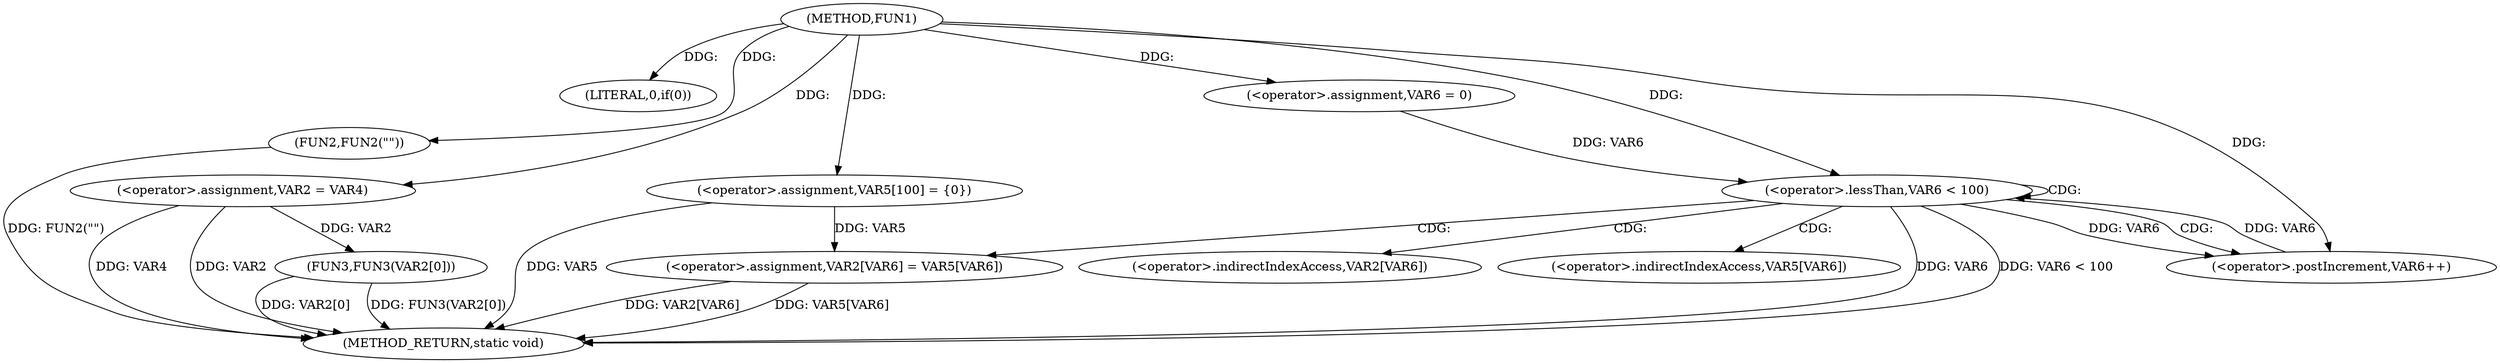 digraph FUN1 {  
"1000100" [label = "(METHOD,FUN1)" ]
"1000142" [label = "(METHOD_RETURN,static void)" ]
"1000106" [label = "(LITERAL,0,if(0))" ]
"1000108" [label = "(FUN2,FUN2(\"\"))" ]
"1000112" [label = "(<operator>.assignment,VAR2 = VAR4)" ]
"1000117" [label = "(<operator>.assignment,VAR5[100] = {0})" ]
"1000122" [label = "(<operator>.assignment,VAR6 = 0)" ]
"1000125" [label = "(<operator>.lessThan,VAR6 < 100)" ]
"1000128" [label = "(<operator>.postIncrement,VAR6++)" ]
"1000131" [label = "(<operator>.assignment,VAR2[VAR6] = VAR5[VAR6])" ]
"1000138" [label = "(FUN3,FUN3(VAR2[0]))" ]
"1000132" [label = "(<operator>.indirectIndexAccess,VAR2[VAR6])" ]
"1000135" [label = "(<operator>.indirectIndexAccess,VAR5[VAR6])" ]
  "1000125" -> "1000142"  [ label = "DDG: VAR6"] 
  "1000125" -> "1000142"  [ label = "DDG: VAR6 < 100"] 
  "1000108" -> "1000142"  [ label = "DDG: FUN2(\"\")"] 
  "1000112" -> "1000142"  [ label = "DDG: VAR4"] 
  "1000117" -> "1000142"  [ label = "DDG: VAR5"] 
  "1000131" -> "1000142"  [ label = "DDG: VAR2[VAR6]"] 
  "1000138" -> "1000142"  [ label = "DDG: VAR2[0]"] 
  "1000131" -> "1000142"  [ label = "DDG: VAR5[VAR6]"] 
  "1000112" -> "1000142"  [ label = "DDG: VAR2"] 
  "1000138" -> "1000142"  [ label = "DDG: FUN3(VAR2[0])"] 
  "1000100" -> "1000106"  [ label = "DDG: "] 
  "1000100" -> "1000108"  [ label = "DDG: "] 
  "1000100" -> "1000112"  [ label = "DDG: "] 
  "1000100" -> "1000117"  [ label = "DDG: "] 
  "1000100" -> "1000122"  [ label = "DDG: "] 
  "1000122" -> "1000125"  [ label = "DDG: VAR6"] 
  "1000128" -> "1000125"  [ label = "DDG: VAR6"] 
  "1000100" -> "1000125"  [ label = "DDG: "] 
  "1000125" -> "1000128"  [ label = "DDG: VAR6"] 
  "1000100" -> "1000128"  [ label = "DDG: "] 
  "1000117" -> "1000131"  [ label = "DDG: VAR5"] 
  "1000112" -> "1000138"  [ label = "DDG: VAR2"] 
  "1000125" -> "1000132"  [ label = "CDG: "] 
  "1000125" -> "1000128"  [ label = "CDG: "] 
  "1000125" -> "1000125"  [ label = "CDG: "] 
  "1000125" -> "1000131"  [ label = "CDG: "] 
  "1000125" -> "1000135"  [ label = "CDG: "] 
}
